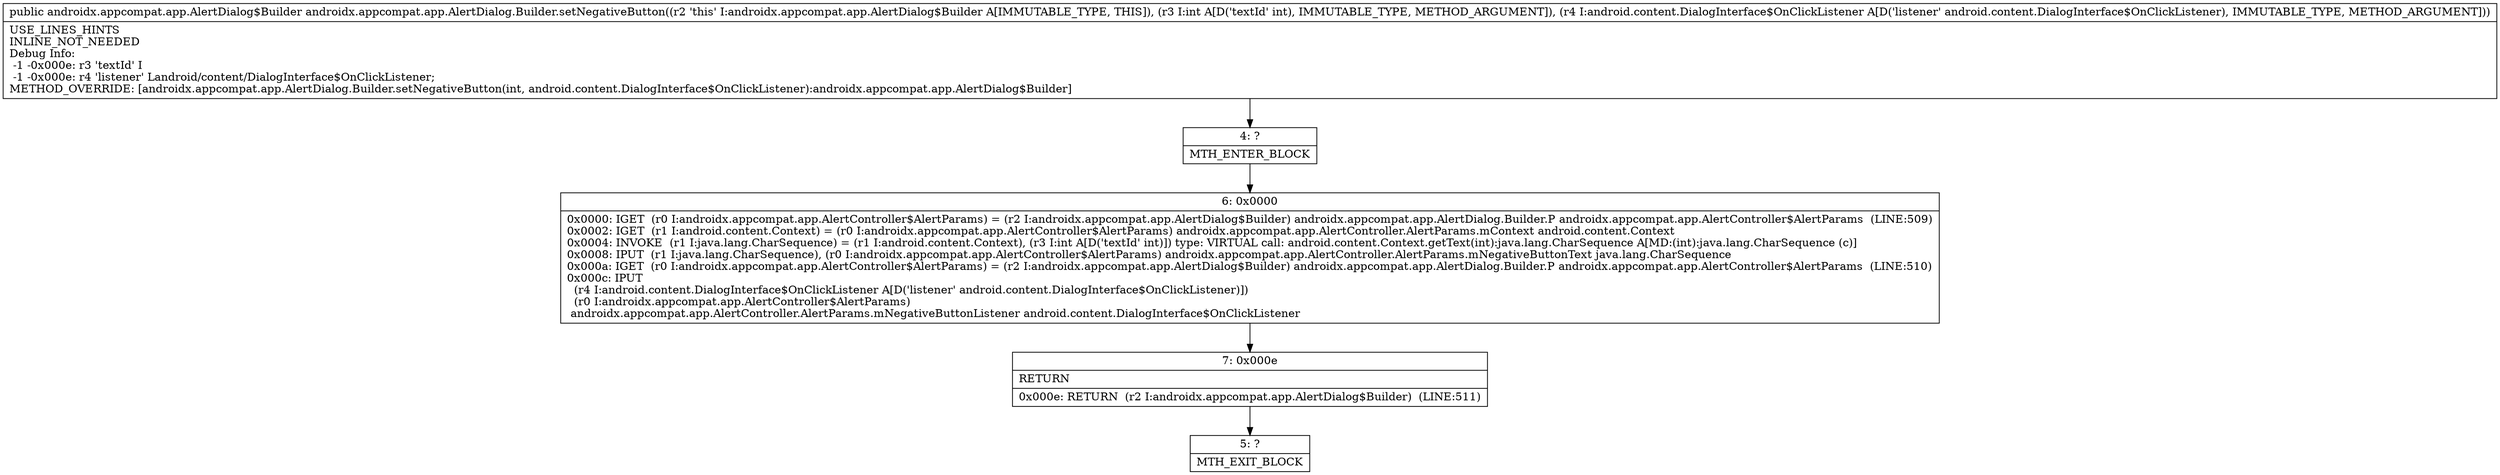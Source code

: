digraph "CFG forandroidx.appcompat.app.AlertDialog.Builder.setNegativeButton(ILandroid\/content\/DialogInterface$OnClickListener;)Landroidx\/appcompat\/app\/AlertDialog$Builder;" {
Node_4 [shape=record,label="{4\:\ ?|MTH_ENTER_BLOCK\l}"];
Node_6 [shape=record,label="{6\:\ 0x0000|0x0000: IGET  (r0 I:androidx.appcompat.app.AlertController$AlertParams) = (r2 I:androidx.appcompat.app.AlertDialog$Builder) androidx.appcompat.app.AlertDialog.Builder.P androidx.appcompat.app.AlertController$AlertParams  (LINE:509)\l0x0002: IGET  (r1 I:android.content.Context) = (r0 I:androidx.appcompat.app.AlertController$AlertParams) androidx.appcompat.app.AlertController.AlertParams.mContext android.content.Context \l0x0004: INVOKE  (r1 I:java.lang.CharSequence) = (r1 I:android.content.Context), (r3 I:int A[D('textId' int)]) type: VIRTUAL call: android.content.Context.getText(int):java.lang.CharSequence A[MD:(int):java.lang.CharSequence (c)]\l0x0008: IPUT  (r1 I:java.lang.CharSequence), (r0 I:androidx.appcompat.app.AlertController$AlertParams) androidx.appcompat.app.AlertController.AlertParams.mNegativeButtonText java.lang.CharSequence \l0x000a: IGET  (r0 I:androidx.appcompat.app.AlertController$AlertParams) = (r2 I:androidx.appcompat.app.AlertDialog$Builder) androidx.appcompat.app.AlertDialog.Builder.P androidx.appcompat.app.AlertController$AlertParams  (LINE:510)\l0x000c: IPUT  \l  (r4 I:android.content.DialogInterface$OnClickListener A[D('listener' android.content.DialogInterface$OnClickListener)])\l  (r0 I:androidx.appcompat.app.AlertController$AlertParams)\l androidx.appcompat.app.AlertController.AlertParams.mNegativeButtonListener android.content.DialogInterface$OnClickListener \l}"];
Node_7 [shape=record,label="{7\:\ 0x000e|RETURN\l|0x000e: RETURN  (r2 I:androidx.appcompat.app.AlertDialog$Builder)  (LINE:511)\l}"];
Node_5 [shape=record,label="{5\:\ ?|MTH_EXIT_BLOCK\l}"];
MethodNode[shape=record,label="{public androidx.appcompat.app.AlertDialog$Builder androidx.appcompat.app.AlertDialog.Builder.setNegativeButton((r2 'this' I:androidx.appcompat.app.AlertDialog$Builder A[IMMUTABLE_TYPE, THIS]), (r3 I:int A[D('textId' int), IMMUTABLE_TYPE, METHOD_ARGUMENT]), (r4 I:android.content.DialogInterface$OnClickListener A[D('listener' android.content.DialogInterface$OnClickListener), IMMUTABLE_TYPE, METHOD_ARGUMENT]))  | USE_LINES_HINTS\lINLINE_NOT_NEEDED\lDebug Info:\l  \-1 \-0x000e: r3 'textId' I\l  \-1 \-0x000e: r4 'listener' Landroid\/content\/DialogInterface$OnClickListener;\lMETHOD_OVERRIDE: [androidx.appcompat.app.AlertDialog.Builder.setNegativeButton(int, android.content.DialogInterface$OnClickListener):androidx.appcompat.app.AlertDialog$Builder]\l}"];
MethodNode -> Node_4;Node_4 -> Node_6;
Node_6 -> Node_7;
Node_7 -> Node_5;
}

